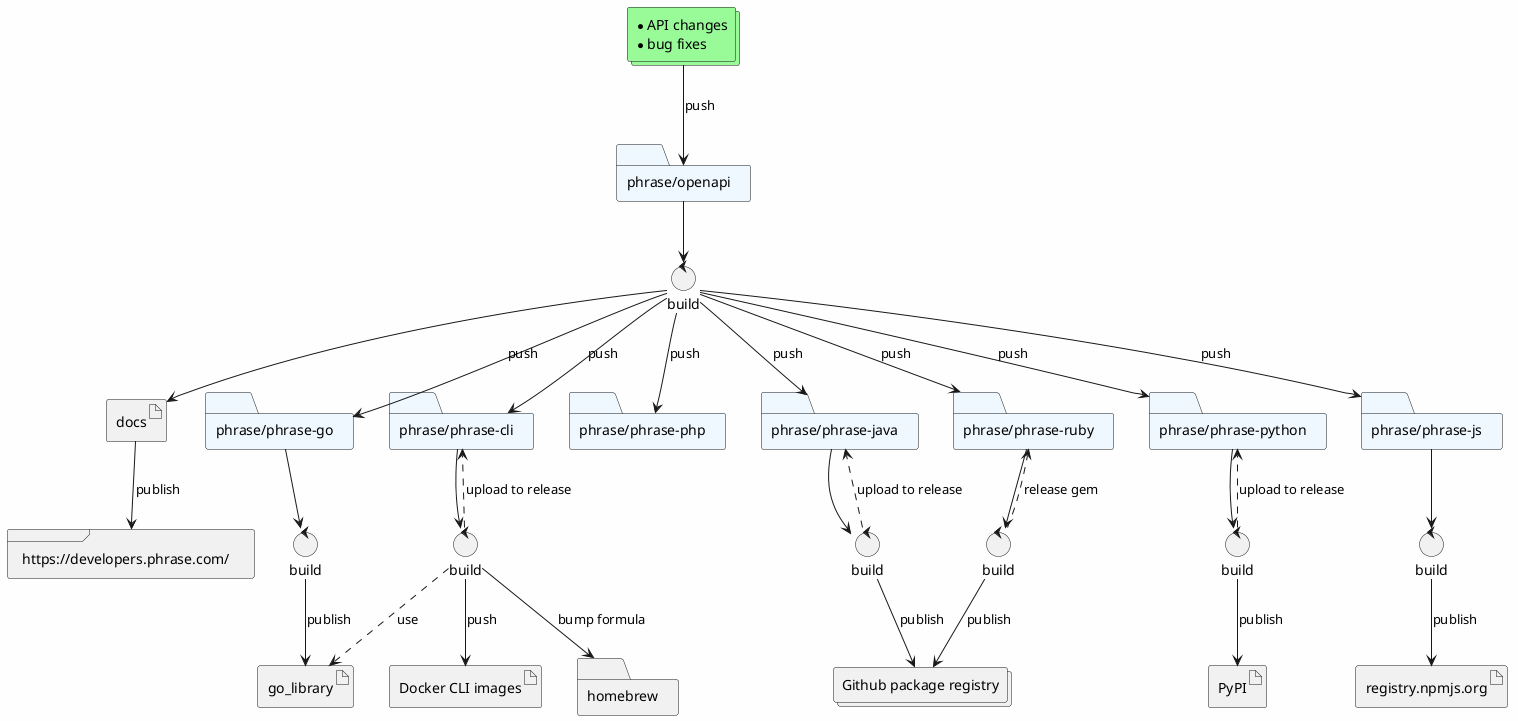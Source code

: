 @startuml "openapi workflow"
skinparam backgroundColor #fefefe

collections "* API changes\n* bug fixes" as changes #PaleGreen
folder "phrase/openapi" as openapi #AliceBlue
control "build" as actions

artifact docs
frame "https://developers.phrase.com/" as developers

folder "phrase/phrase-go" as go #AliceBlue
folder "phrase/phrase-cli" as cli #AliceBlue
folder "phrase/phrase-php" as php #AliceBlue
folder "phrase/phrase-java" as java #AliceBlue
folder "phrase/phrase-python" as python #AliceBlue
folder "phrase/phrase-ruby" as ruby #AliceBlue
folder "phrase/phrase-js" as js #AliceBlue


control "build" as go_actions
control "build" as build_cli
control "build" as build_java
control "build" as build_js
control "build" as build_ruby
control "build" as build_python

artifact go_library
artifact "Docker CLI images" as docker_images
folder homebrew
collections "Github package registry" as github_package_registry
artifact "registry.npmjs.org" as npm
artifact "PyPI"

changes --> openapi : push
openapi --> actions
actions --> docs
docs --> developers : publish
actions --> go : push
actions --> php : push
actions --> java : push
actions --> python : push
actions --> cli : push
actions --> ruby : push
actions --> js : push

go --> go_actions
go_actions --> go_library : publish

cli --> build_cli
build_cli ..> go_library : use
build_cli --> homebrew : bump formula
build_cli --> docker_images : push
build_cli ..> cli : upload to release

java --> build_java
build_java ..> java : upload to release
build_java --> github_package_registry : publish

python --> build_python
build_python ..> python : upload to release
build_python --> PyPI : publish

js --> build_js
build_js --> npm : publish

ruby --> build_ruby
build_ruby --> github_package_registry : publish
build_ruby ..> ruby : release gem

@enduml